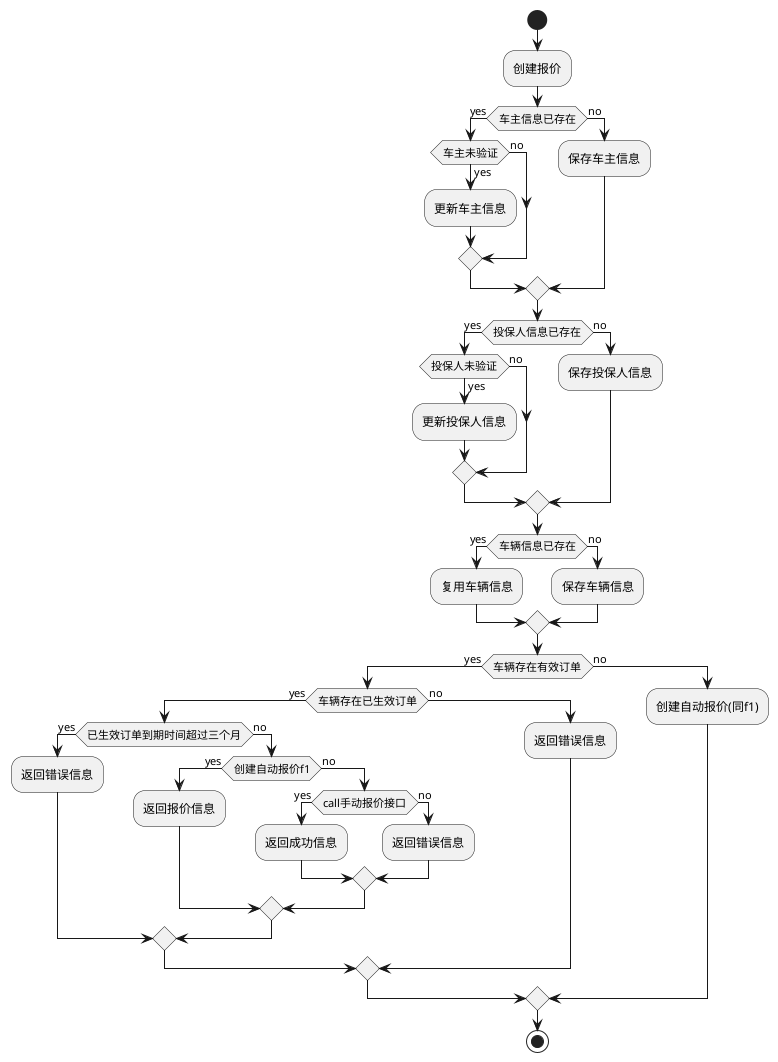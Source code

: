 @startuml

start
  :创建报价;
  if (车主信息已存在) then (yes)
    if (车主未验证) then (yes)
      :更新车主信息;
    else (no)
    endif
  else (no)
    :保存车主信息;
  endif
  if (投保人信息已存在) then (yes)
    if (投保人未验证) then (yes)
      :更新投保人信息;
    else (no)
    endif
  else (no)
    :保存投保人信息;
  endif
  if (车辆信息已存在) then (yes)
    :复用车辆信息;
  else (no)
    :保存车辆信息;
  endif
  if (车辆存在有效订单) then (yes)
    if (车辆存在已生效订单) then (yes)
      if(已生效订单到期时间超过三个月) then (yes)
        :返回错误信息;
      else (no)
        if(创建自动报价f1)then (yes)
          :返回报价信息;
        else (no)
          if (call手动报价接口) then (yes)
            :返回成功信息;
          else (no)
            :返回错误信息;
          endif
        endif
      endif
    else (no)
      :返回错误信息;
    endif
  else (no)
    :创建自动报价(同f1);
  endif

stop

@enduml
